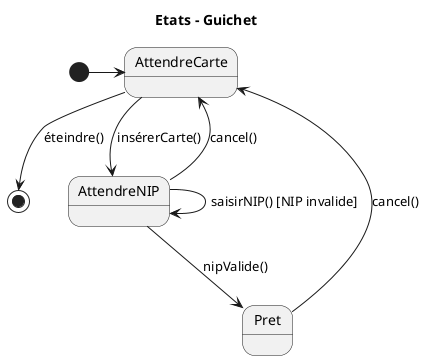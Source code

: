 @startuml
skinparam Style strictuml

title Etats - Guichet
[*] -> AttendreCarte

AttendreCarte --> [*]: éteindre()
AttendreCarte --> AttendreNIP: insérerCarte()
AttendreNIP --> Pret: nipValide()
AttendreNIP --> AttendreNIP: saisirNIP() [NIP invalide]
AttendreNIP --> AttendreCarte: cancel()
Pret --> AttendreCarte: cancel()
@enduml